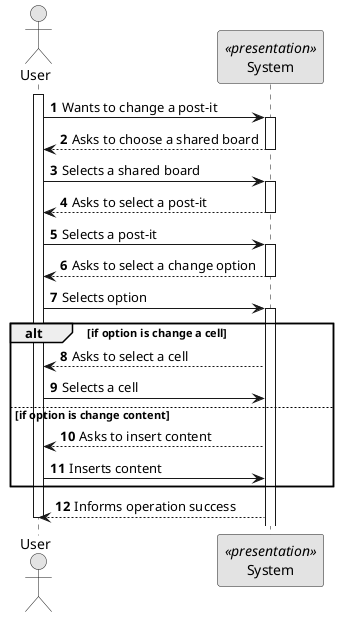 @startuml
'http://plantuml.com/skinparam.html
skinparam monochrome true
skinparam packageStyle rect
skinparam defaultFontName FG Virgil
skinparam shadowing false

autonumber

actor User as Actor
participant System as System <<presentation>>

activate Actor
    Actor -> System: Wants to change a post-it
activate System
    System --> Actor: Asks to choose a shared board
deactivate System
    Actor -> System: Selects a shared board
activate System
    System-->Actor: Asks to select a post-it
deactivate System
    Actor->System: Selects a post-it
activate System
    System-->Actor: Asks to select a change option
deactivate System
    Actor-> System: Selects option
activate System
    alt if option is change a cell
        System-->Actor: Asks to select a cell
        Actor->System: Selects a cell
    else if option is change content
        System-->Actor: Asks to insert content
        Actor->System: Inserts content
    end
    System-->Actor: Informs operation success
deactivate Actor

@enduml